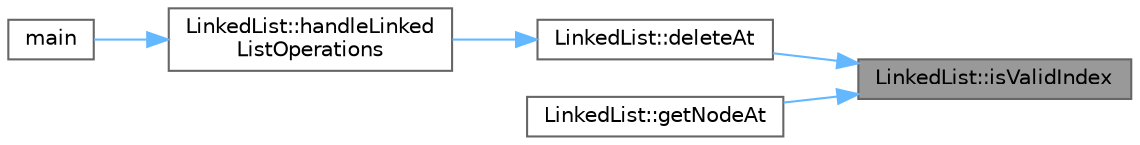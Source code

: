 digraph "LinkedList::isValidIndex"
{
 // INTERACTIVE_SVG=YES
 // LATEX_PDF_SIZE
  bgcolor="transparent";
  edge [fontname=Helvetica,fontsize=10,labelfontname=Helvetica,labelfontsize=10];
  node [fontname=Helvetica,fontsize=10,shape=box,height=0.2,width=0.4];
  rankdir="RL";
  Node1 [id="Node000001",label="LinkedList::isValidIndex",height=0.2,width=0.4,color="gray40", fillcolor="grey60", style="filled", fontcolor="black",tooltip=" "];
  Node1 -> Node2 [id="edge1_Node000001_Node000002",dir="back",color="steelblue1",style="solid",tooltip=" "];
  Node2 [id="Node000002",label="LinkedList::deleteAt",height=0.2,width=0.4,color="grey40", fillcolor="white", style="filled",URL="$class_linked_list.html#a3429db79356a0203d8c50057cb76a03b",tooltip=" "];
  Node2 -> Node3 [id="edge2_Node000002_Node000003",dir="back",color="steelblue1",style="solid",tooltip=" "];
  Node3 [id="Node000003",label="LinkedList::handleLinked\lListOperations",height=0.2,width=0.4,color="grey40", fillcolor="white", style="filled",URL="$class_linked_list.html#a44f8e7ed9b8d2d1c191d39a876bd38b9",tooltip=" "];
  Node3 -> Node4 [id="edge3_Node000003_Node000004",dir="back",color="steelblue1",style="solid",tooltip=" "];
  Node4 [id="Node000004",label="main",height=0.2,width=0.4,color="grey40", fillcolor="white", style="filled",URL="$easter_8cpp.html#ae66f6b31b5ad750f1fe042a706a4e3d4",tooltip=" "];
  Node1 -> Node5 [id="edge4_Node000001_Node000005",dir="back",color="steelblue1",style="solid",tooltip=" "];
  Node5 [id="Node000005",label="LinkedList::getNodeAt",height=0.2,width=0.4,color="grey40", fillcolor="white", style="filled",URL="$class_linked_list.html#a23156ea7af0e6fd52fc31b53c18d646f",tooltip=" "];
}
